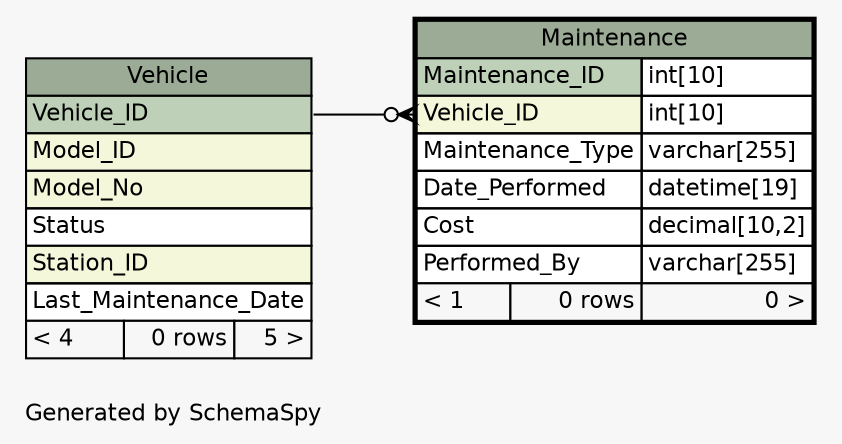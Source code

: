// dot 12.1.0 on Linux 6.13.8-200.fc41.x86_64
// SchemaSpy rev 590
digraph "oneDegreeRelationshipsDiagram" {
  graph [
    rankdir="RL"
    bgcolor="#f7f7f7"
    label="\nGenerated by SchemaSpy"
    labeljust="l"
    nodesep="0.18"
    ranksep="0.46"
    fontname="Helvetica"
    fontsize="11"
  ];
  node [
    fontname="Helvetica"
    fontsize="11"
    shape="plaintext"
  ];
  edge [
    arrowsize="0.8"
  ];
  "Maintenance":"Vehicle_ID":w -> "Vehicle":"Vehicle_ID":e [arrowhead=none dir=back arrowtail=crowodot];
  "Maintenance" [
    label=<
    <TABLE BORDER="2" CELLBORDER="1" CELLSPACING="0" BGCOLOR="#ffffff">
      <TR><TD COLSPAN="3" BGCOLOR="#9bab96" ALIGN="CENTER">Maintenance</TD></TR>
      <TR><TD PORT="Maintenance_ID" COLSPAN="2" BGCOLOR="#bed1b8" ALIGN="LEFT">Maintenance_ID</TD><TD PORT="Maintenance_ID.type" ALIGN="LEFT">int[10]</TD></TR>
      <TR><TD PORT="Vehicle_ID" COLSPAN="2" BGCOLOR="#f4f7da" ALIGN="LEFT">Vehicle_ID</TD><TD PORT="Vehicle_ID.type" ALIGN="LEFT">int[10]</TD></TR>
      <TR><TD PORT="Maintenance_Type" COLSPAN="2" ALIGN="LEFT">Maintenance_Type</TD><TD PORT="Maintenance_Type.type" ALIGN="LEFT">varchar[255]</TD></TR>
      <TR><TD PORT="Date_Performed" COLSPAN="2" ALIGN="LEFT">Date_Performed</TD><TD PORT="Date_Performed.type" ALIGN="LEFT">datetime[19]</TD></TR>
      <TR><TD PORT="Cost" COLSPAN="2" ALIGN="LEFT">Cost</TD><TD PORT="Cost.type" ALIGN="LEFT">decimal[10,2]</TD></TR>
      <TR><TD PORT="Performed_By" COLSPAN="2" ALIGN="LEFT">Performed_By</TD><TD PORT="Performed_By.type" ALIGN="LEFT">varchar[255]</TD></TR>
      <TR><TD ALIGN="LEFT" BGCOLOR="#f7f7f7">&lt; 1</TD><TD ALIGN="RIGHT" BGCOLOR="#f7f7f7">0 rows</TD><TD ALIGN="RIGHT" BGCOLOR="#f7f7f7">0 &gt;</TD></TR>
    </TABLE>>
    URL="Maintenance.html"
    tooltip="Maintenance"
  ];
  "Vehicle" [
    label=<
    <TABLE BORDER="0" CELLBORDER="1" CELLSPACING="0" BGCOLOR="#ffffff">
      <TR><TD COLSPAN="3" BGCOLOR="#9bab96" ALIGN="CENTER">Vehicle</TD></TR>
      <TR><TD PORT="Vehicle_ID" COLSPAN="3" BGCOLOR="#bed1b8" ALIGN="LEFT">Vehicle_ID</TD></TR>
      <TR><TD PORT="Model_ID" COLSPAN="3" BGCOLOR="#f4f7da" ALIGN="LEFT">Model_ID</TD></TR>
      <TR><TD PORT="Model_No" COLSPAN="3" BGCOLOR="#f4f7da" ALIGN="LEFT">Model_No</TD></TR>
      <TR><TD PORT="Status" COLSPAN="3" ALIGN="LEFT">Status</TD></TR>
      <TR><TD PORT="Station_ID" COLSPAN="3" BGCOLOR="#f4f7da" ALIGN="LEFT">Station_ID</TD></TR>
      <TR><TD PORT="Last_Maintenance_Date" COLSPAN="3" ALIGN="LEFT">Last_Maintenance_Date</TD></TR>
      <TR><TD ALIGN="LEFT" BGCOLOR="#f7f7f7">&lt; 4</TD><TD ALIGN="RIGHT" BGCOLOR="#f7f7f7">0 rows</TD><TD ALIGN="RIGHT" BGCOLOR="#f7f7f7">5 &gt;</TD></TR>
    </TABLE>>
    URL="Vehicle.html"
    tooltip="Vehicle"
  ];
}
